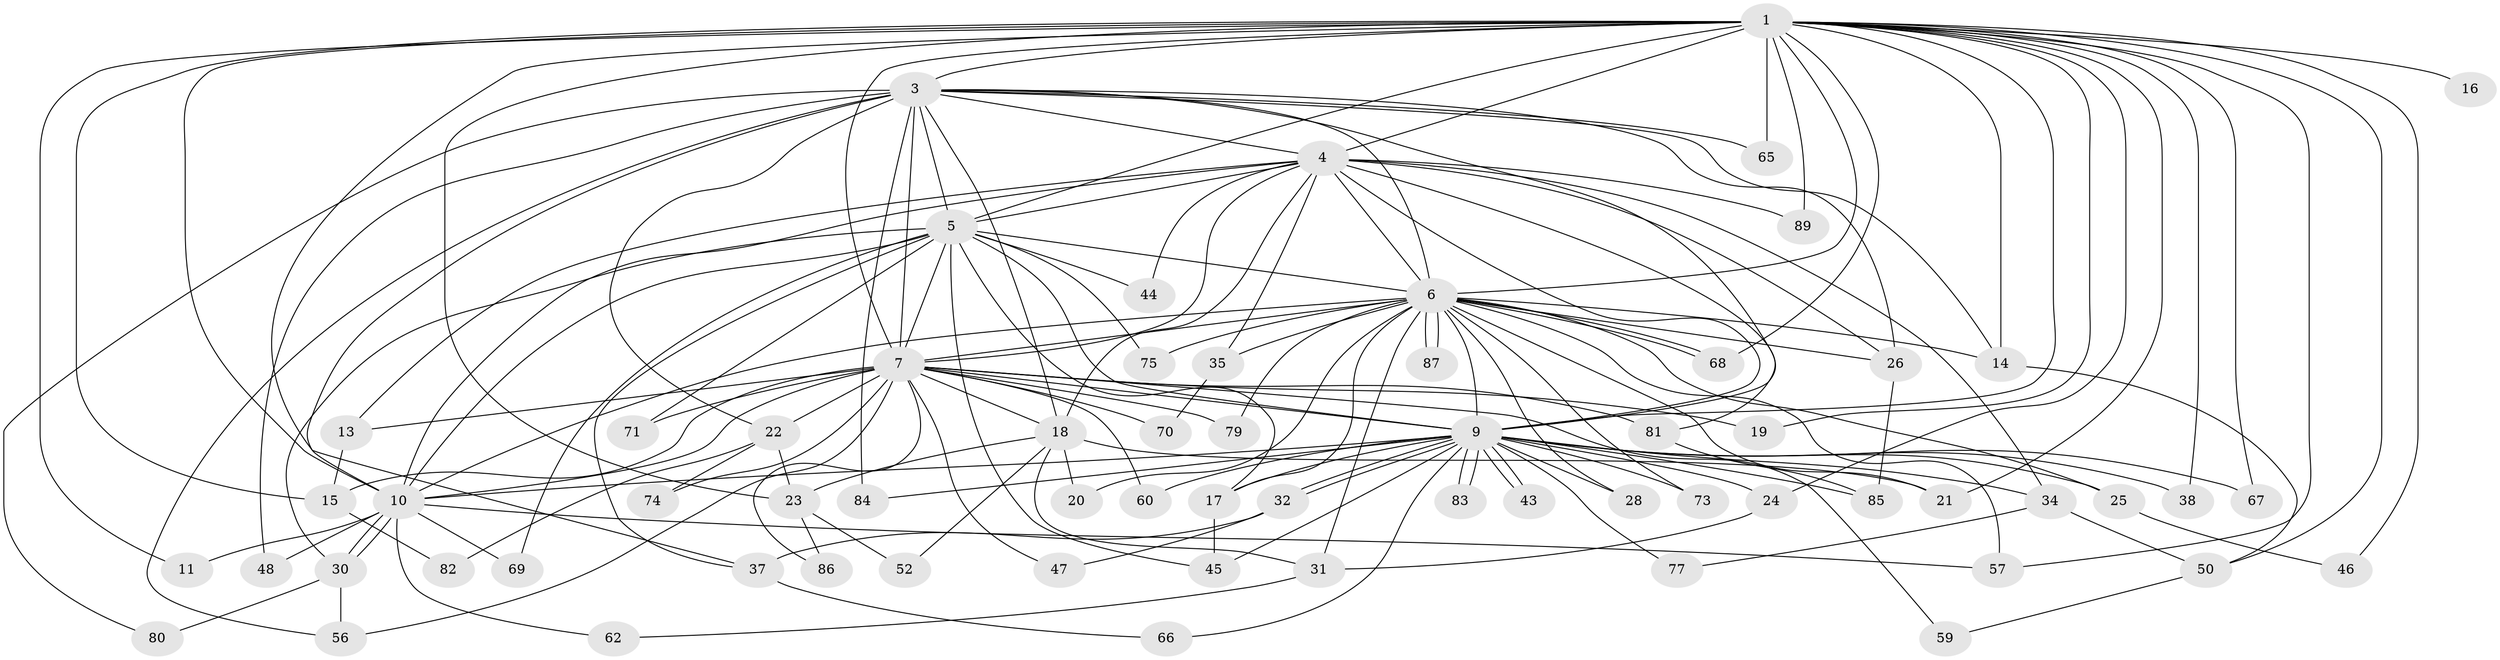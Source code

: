 // original degree distribution, {21: 0.01098901098901099, 16: 0.02197802197802198, 20: 0.01098901098901099, 12: 0.01098901098901099, 29: 0.01098901098901099, 25: 0.01098901098901099, 14: 0.01098901098901099, 31: 0.01098901098901099, 17: 0.01098901098901099, 2: 0.5604395604395604, 3: 0.18681318681318682, 4: 0.08791208791208792, 5: 0.04395604395604396, 8: 0.01098901098901099}
// Generated by graph-tools (version 1.1) at 2025/10/02/27/25 16:10:59]
// undirected, 65 vertices, 157 edges
graph export_dot {
graph [start="1"]
  node [color=gray90,style=filled];
  1 [super="+2"];
  3 [super="+55"];
  4 [super="+8"];
  5 [super="+40"];
  6 [super="+78"];
  7 [super="+33"];
  9 [super="+91"];
  10 [super="+12"];
  11;
  13;
  14 [super="+39"];
  15 [super="+49"];
  16;
  17 [super="+27"];
  18 [super="+51"];
  19;
  20;
  21 [super="+76"];
  22 [super="+42"];
  23 [super="+53"];
  24 [super="+58"];
  25;
  26 [super="+29"];
  28;
  30 [super="+90"];
  31 [super="+36"];
  32;
  34 [super="+54"];
  35;
  37 [super="+41"];
  38;
  43;
  44;
  45 [super="+63"];
  46;
  47;
  48;
  50;
  52;
  56 [super="+61"];
  57 [super="+64"];
  59;
  60;
  62;
  65;
  66;
  67;
  68 [super="+72"];
  69;
  70;
  71;
  73;
  74;
  75;
  77;
  79;
  80;
  81;
  82;
  83;
  84;
  85 [super="+88"];
  86;
  87;
  89;
  1 -- 3 [weight=2];
  1 -- 4 [weight=4];
  1 -- 5 [weight=2];
  1 -- 6 [weight=2];
  1 -- 7 [weight=3];
  1 -- 9 [weight=2];
  1 -- 10 [weight=2];
  1 -- 11;
  1 -- 15;
  1 -- 16 [weight=2];
  1 -- 37;
  1 -- 38;
  1 -- 46;
  1 -- 50;
  1 -- 65;
  1 -- 89;
  1 -- 14;
  1 -- 67;
  1 -- 19;
  1 -- 21;
  1 -- 23;
  1 -- 24;
  1 -- 57;
  1 -- 68;
  3 -- 4 [weight=2];
  3 -- 5;
  3 -- 6;
  3 -- 7;
  3 -- 9;
  3 -- 10 [weight=2];
  3 -- 14;
  3 -- 18;
  3 -- 22 [weight=2];
  3 -- 26;
  3 -- 48;
  3 -- 65;
  3 -- 80;
  3 -- 84;
  3 -- 56;
  4 -- 5 [weight=2];
  4 -- 6 [weight=2];
  4 -- 7 [weight=2];
  4 -- 9 [weight=2];
  4 -- 10 [weight=2];
  4 -- 18;
  4 -- 81;
  4 -- 89;
  4 -- 34;
  4 -- 35;
  4 -- 44;
  4 -- 13;
  4 -- 26;
  5 -- 6 [weight=2];
  5 -- 7;
  5 -- 9;
  5 -- 10;
  5 -- 37;
  5 -- 69;
  5 -- 71;
  5 -- 75;
  5 -- 17;
  5 -- 44;
  5 -- 30;
  5 -- 45;
  6 -- 7;
  6 -- 9 [weight=2];
  6 -- 10;
  6 -- 14;
  6 -- 17 [weight=2];
  6 -- 20;
  6 -- 21;
  6 -- 25;
  6 -- 26;
  6 -- 28;
  6 -- 31;
  6 -- 35;
  6 -- 68;
  6 -- 68;
  6 -- 73;
  6 -- 75;
  6 -- 79;
  6 -- 87;
  6 -- 87;
  6 -- 57;
  7 -- 9;
  7 -- 10;
  7 -- 13;
  7 -- 15;
  7 -- 19;
  7 -- 22 [weight=2];
  7 -- 47;
  7 -- 56;
  7 -- 59;
  7 -- 60;
  7 -- 70;
  7 -- 71;
  7 -- 74;
  7 -- 79;
  7 -- 81;
  7 -- 86;
  7 -- 18;
  9 -- 10;
  9 -- 17;
  9 -- 24 [weight=2];
  9 -- 25;
  9 -- 28;
  9 -- 32;
  9 -- 32;
  9 -- 34;
  9 -- 38;
  9 -- 43;
  9 -- 43;
  9 -- 45;
  9 -- 60;
  9 -- 66;
  9 -- 67;
  9 -- 73;
  9 -- 77;
  9 -- 83;
  9 -- 83;
  9 -- 84;
  9 -- 85;
  10 -- 11;
  10 -- 30;
  10 -- 30;
  10 -- 48;
  10 -- 57;
  10 -- 62;
  10 -- 69;
  13 -- 15;
  14 -- 50;
  15 -- 82;
  17 -- 45;
  18 -- 20;
  18 -- 23;
  18 -- 52;
  18 -- 31;
  18 -- 21;
  22 -- 82;
  22 -- 74;
  22 -- 23;
  23 -- 52;
  23 -- 86;
  24 -- 31;
  25 -- 46;
  26 -- 85;
  30 -- 56;
  30 -- 80;
  31 -- 62;
  32 -- 47;
  32 -- 37;
  34 -- 77;
  34 -- 50;
  35 -- 70;
  37 -- 66;
  50 -- 59;
  81 -- 85;
}
